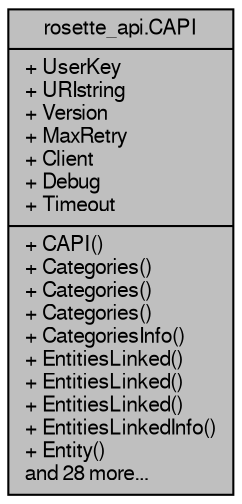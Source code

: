 digraph "rosette_api.CAPI"
{
  bgcolor="transparent";
  edge [fontname="FreeSans",fontsize="10",labelfontname="FreeSans",labelfontsize="10"];
  node [fontname="FreeSans",fontsize="10",shape=record];
  Node1 [label="{rosette_api.CAPI\n|+ UserKey\l+ URIstring\l+ Version\l+ MaxRetry\l+ Client\l+ Debug\l+ Timeout\l|+ CAPI()\l+ Categories()\l+ Categories()\l+ Categories()\l+ CategoriesInfo()\l+ EntitiesLinked()\l+ EntitiesLinked()\l+ EntitiesLinked()\l+ EntitiesLinkedInfo()\l+ Entity()\land 28 more...\l}",height=0.2,width=0.4,color="black", fillcolor="grey75", style="filled", fontcolor="black"];
}

